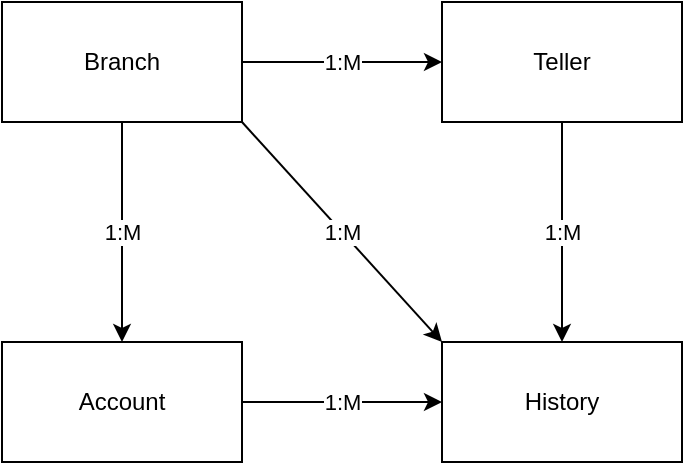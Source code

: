 <mxfile version="15.1.4" type="github">
  <diagram id="R2lEEEUBdFMjLlhIrx00" name="Page-1">
    <mxGraphModel dx="942" dy="642" grid="1" gridSize="10" guides="1" tooltips="1" connect="1" arrows="1" fold="1" page="1" pageScale="1" pageWidth="850" pageHeight="1100" math="0" shadow="0" extFonts="Permanent Marker^https://fonts.googleapis.com/css?family=Permanent+Marker">
      <root>
        <mxCell id="0" />
        <mxCell id="1" parent="0" />
        <mxCell id="WFDDmIy2O6VV4Cr1vWT4-3" value="1:M" style="edgeStyle=orthogonalEdgeStyle;rounded=0;orthogonalLoop=1;jettySize=auto;html=1;" edge="1" parent="1" source="WFDDmIy2O6VV4Cr1vWT4-1" target="WFDDmIy2O6VV4Cr1vWT4-2">
          <mxGeometry relative="1" as="geometry" />
        </mxCell>
        <mxCell id="WFDDmIy2O6VV4Cr1vWT4-7" value="1:M" style="edgeStyle=orthogonalEdgeStyle;rounded=0;orthogonalLoop=1;jettySize=auto;html=1;" edge="1" parent="1" source="WFDDmIy2O6VV4Cr1vWT4-1" target="WFDDmIy2O6VV4Cr1vWT4-6">
          <mxGeometry relative="1" as="geometry" />
        </mxCell>
        <mxCell id="WFDDmIy2O6VV4Cr1vWT4-17" value="1:M" style="rounded=0;orthogonalLoop=1;jettySize=auto;html=1;exitX=1;exitY=1;exitDx=0;exitDy=0;entryX=0;entryY=0;entryDx=0;entryDy=0;" edge="1" parent="1" source="WFDDmIy2O6VV4Cr1vWT4-1" target="WFDDmIy2O6VV4Cr1vWT4-8">
          <mxGeometry relative="1" as="geometry">
            <mxPoint x="290" y="230" as="targetPoint" />
          </mxGeometry>
        </mxCell>
        <mxCell id="WFDDmIy2O6VV4Cr1vWT4-1" value="Branch" style="rounded=0;whiteSpace=wrap;html=1;" vertex="1" parent="1">
          <mxGeometry x="100" y="130" width="120" height="60" as="geometry" />
        </mxCell>
        <mxCell id="WFDDmIy2O6VV4Cr1vWT4-21" value="1:M" style="edgeStyle=none;rounded=0;orthogonalLoop=1;jettySize=auto;html=1;" edge="1" parent="1" source="WFDDmIy2O6VV4Cr1vWT4-2" target="WFDDmIy2O6VV4Cr1vWT4-8">
          <mxGeometry relative="1" as="geometry" />
        </mxCell>
        <mxCell id="WFDDmIy2O6VV4Cr1vWT4-2" value="Teller" style="whiteSpace=wrap;html=1;rounded=0;" vertex="1" parent="1">
          <mxGeometry x="320" y="130" width="120" height="60" as="geometry" />
        </mxCell>
        <mxCell id="WFDDmIy2O6VV4Cr1vWT4-20" value="1:M" style="edgeStyle=none;rounded=0;orthogonalLoop=1;jettySize=auto;html=1;" edge="1" parent="1" source="WFDDmIy2O6VV4Cr1vWT4-6" target="WFDDmIy2O6VV4Cr1vWT4-8">
          <mxGeometry relative="1" as="geometry" />
        </mxCell>
        <mxCell id="WFDDmIy2O6VV4Cr1vWT4-6" value="Account" style="rounded=0;whiteSpace=wrap;html=1;" vertex="1" parent="1">
          <mxGeometry x="100" y="300" width="120" height="60" as="geometry" />
        </mxCell>
        <mxCell id="WFDDmIy2O6VV4Cr1vWT4-8" value="History" style="rounded=0;whiteSpace=wrap;html=1;" vertex="1" parent="1">
          <mxGeometry x="320" y="300" width="120" height="60" as="geometry" />
        </mxCell>
      </root>
    </mxGraphModel>
  </diagram>
</mxfile>

